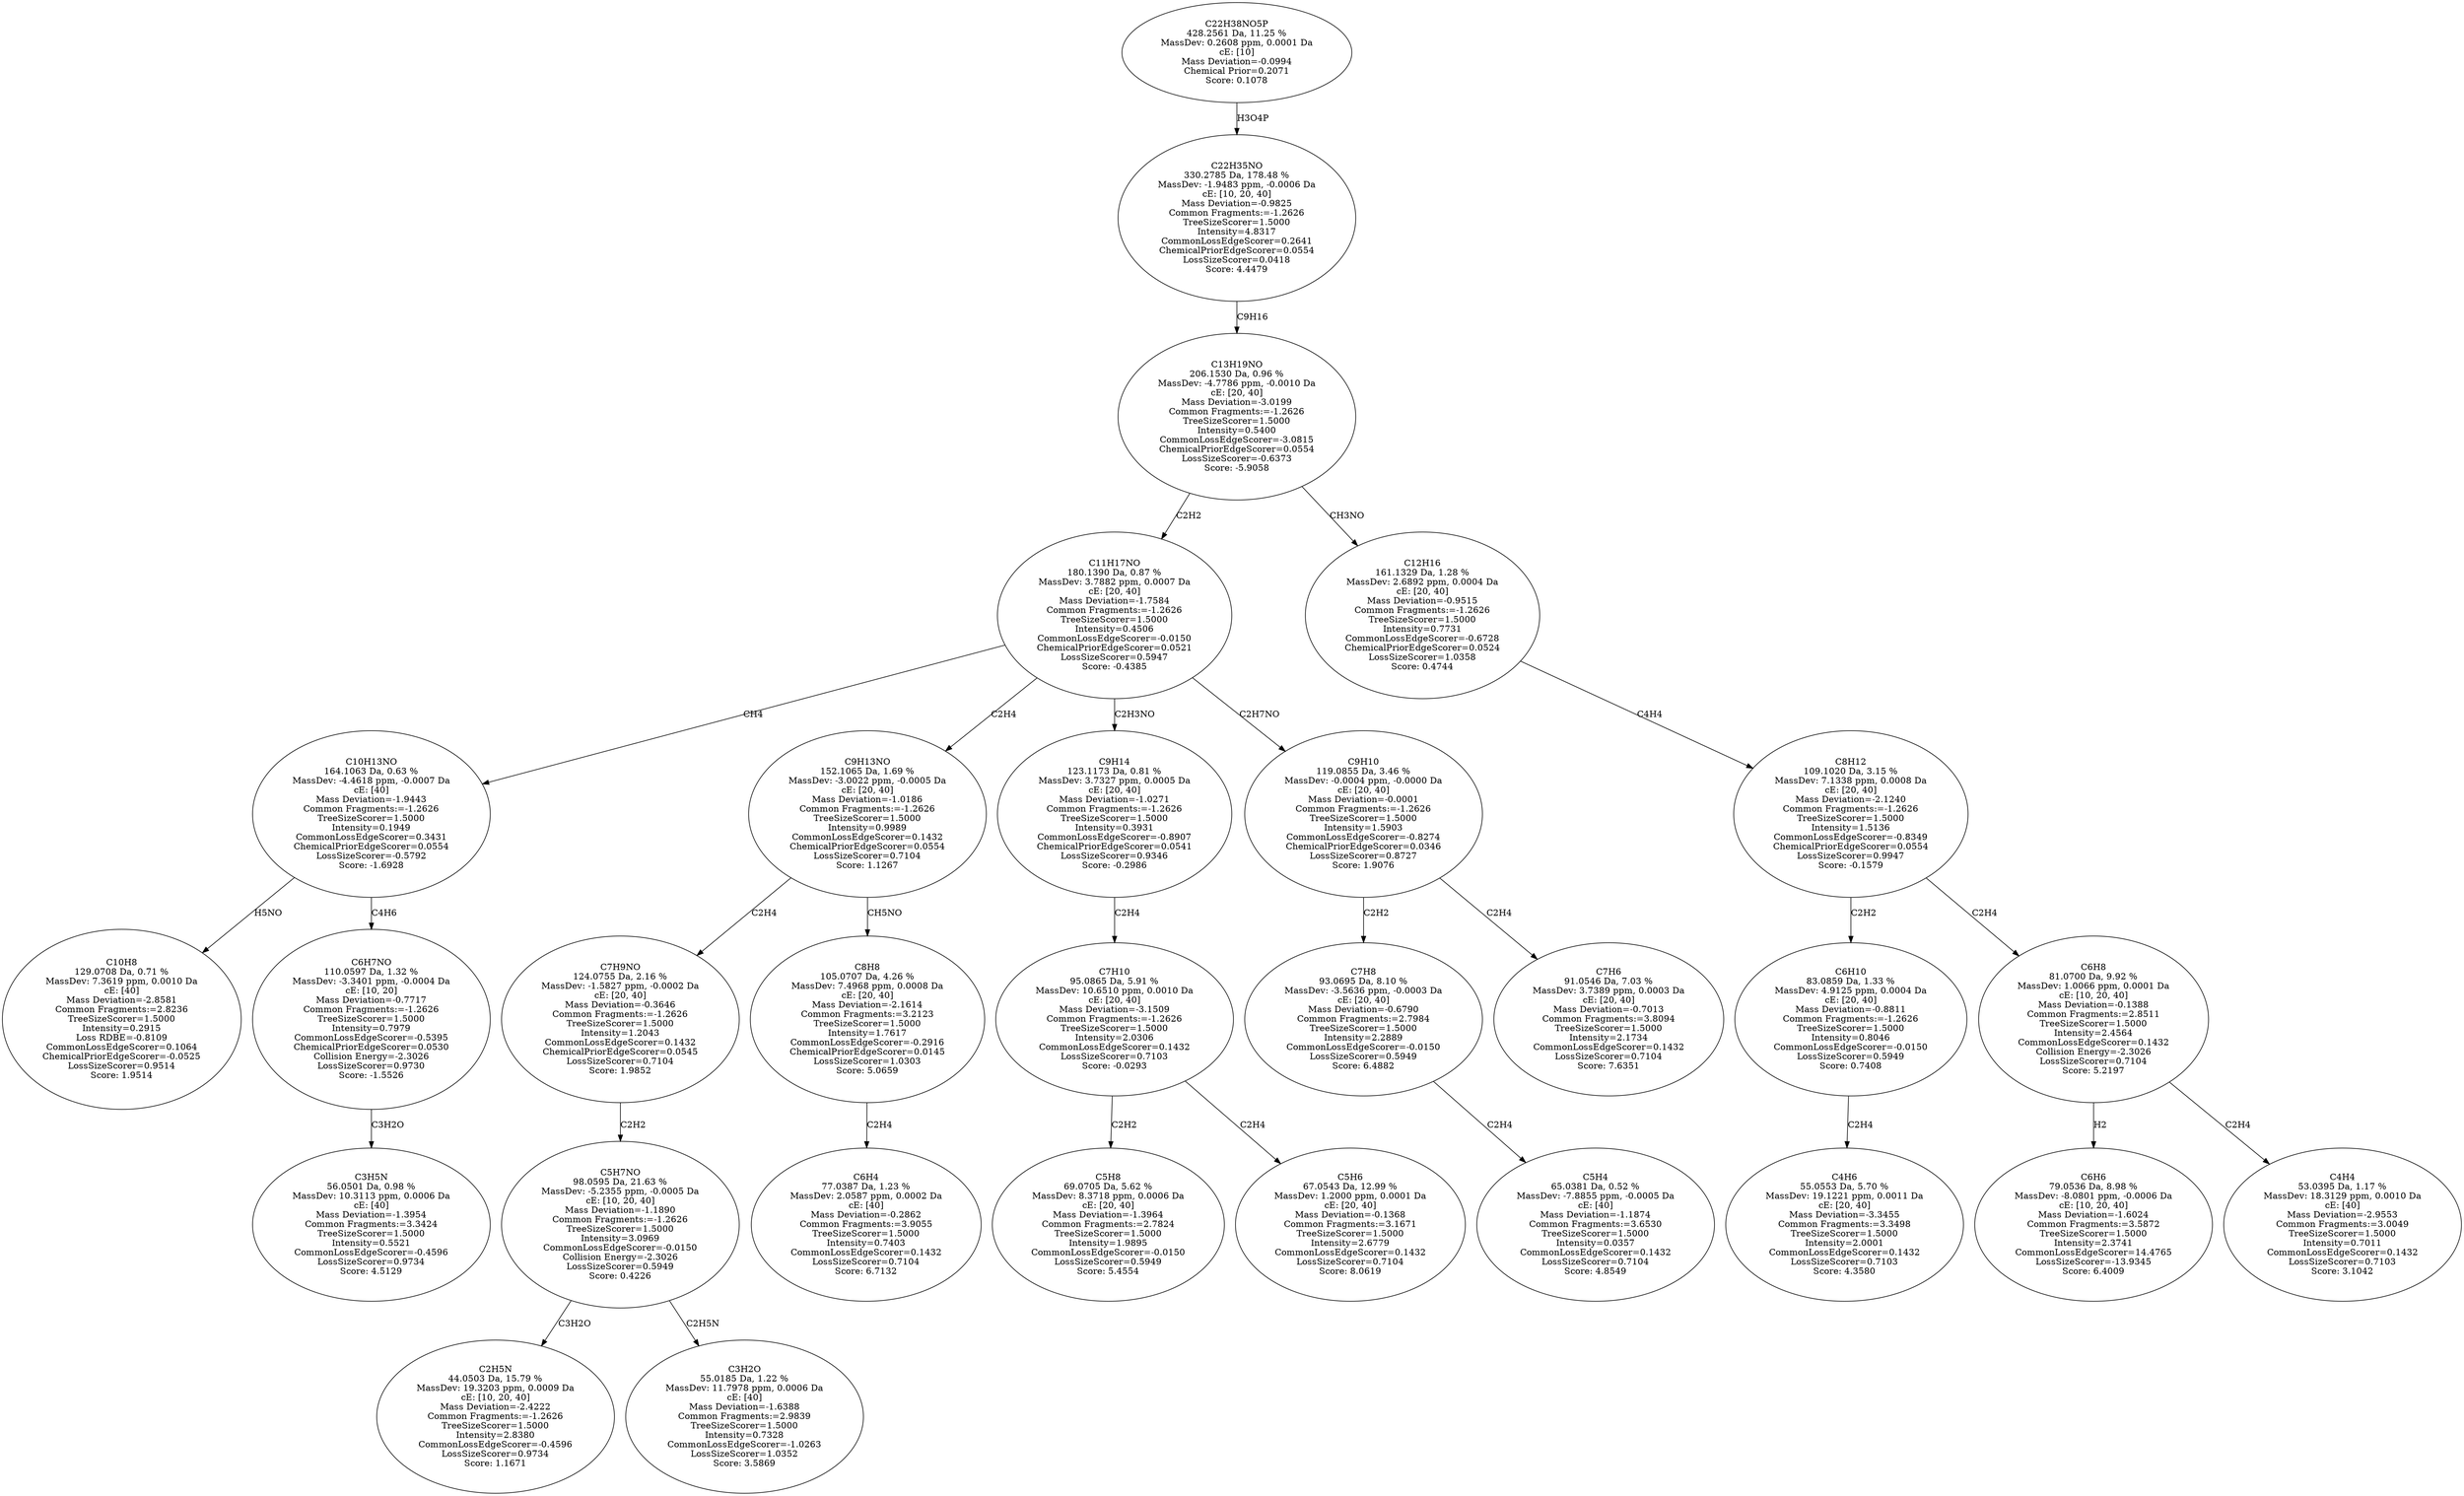 strict digraph {
v1 [label="C10H8\n129.0708 Da, 0.71 %\nMassDev: 7.3619 ppm, 0.0010 Da\ncE: [40]\nMass Deviation=-2.8581\nCommon Fragments:=2.8236\nTreeSizeScorer=1.5000\nIntensity=0.2915\nLoss RDBE=-0.8109\nCommonLossEdgeScorer=0.1064\nChemicalPriorEdgeScorer=-0.0525\nLossSizeScorer=0.9514\nScore: 1.9514"];
v2 [label="C3H5N\n56.0501 Da, 0.98 %\nMassDev: 10.3113 ppm, 0.0006 Da\ncE: [40]\nMass Deviation=-1.3954\nCommon Fragments:=3.3424\nTreeSizeScorer=1.5000\nIntensity=0.5521\nCommonLossEdgeScorer=-0.4596\nLossSizeScorer=0.9734\nScore: 4.5129"];
v3 [label="C6H7NO\n110.0597 Da, 1.32 %\nMassDev: -3.3401 ppm, -0.0004 Da\ncE: [10, 20]\nMass Deviation=-0.7717\nCommon Fragments:=-1.2626\nTreeSizeScorer=1.5000\nIntensity=0.7979\nCommonLossEdgeScorer=-0.5395\nChemicalPriorEdgeScorer=0.0530\nCollision Energy=-2.3026\nLossSizeScorer=0.9730\nScore: -1.5526"];
v4 [label="C10H13NO\n164.1063 Da, 0.63 %\nMassDev: -4.4618 ppm, -0.0007 Da\ncE: [40]\nMass Deviation=-1.9443\nCommon Fragments:=-1.2626\nTreeSizeScorer=1.5000\nIntensity=0.1949\nCommonLossEdgeScorer=0.3431\nChemicalPriorEdgeScorer=0.0554\nLossSizeScorer=-0.5792\nScore: -1.6928"];
v5 [label="C2H5N\n44.0503 Da, 15.79 %\nMassDev: 19.3203 ppm, 0.0009 Da\ncE: [10, 20, 40]\nMass Deviation=-2.4222\nCommon Fragments:=-1.2626\nTreeSizeScorer=1.5000\nIntensity=2.8380\nCommonLossEdgeScorer=-0.4596\nLossSizeScorer=0.9734\nScore: 1.1671"];
v6 [label="C3H2O\n55.0185 Da, 1.22 %\nMassDev: 11.7978 ppm, 0.0006 Da\ncE: [40]\nMass Deviation=-1.6388\nCommon Fragments:=2.9839\nTreeSizeScorer=1.5000\nIntensity=0.7328\nCommonLossEdgeScorer=-1.0263\nLossSizeScorer=1.0352\nScore: 3.5869"];
v7 [label="C5H7NO\n98.0595 Da, 21.63 %\nMassDev: -5.2355 ppm, -0.0005 Da\ncE: [10, 20, 40]\nMass Deviation=-1.1890\nCommon Fragments:=-1.2626\nTreeSizeScorer=1.5000\nIntensity=3.0969\nCommonLossEdgeScorer=-0.0150\nCollision Energy=-2.3026\nLossSizeScorer=0.5949\nScore: 0.4226"];
v8 [label="C7H9NO\n124.0755 Da, 2.16 %\nMassDev: -1.5827 ppm, -0.0002 Da\ncE: [20, 40]\nMass Deviation=-0.3646\nCommon Fragments:=-1.2626\nTreeSizeScorer=1.5000\nIntensity=1.2043\nCommonLossEdgeScorer=0.1432\nChemicalPriorEdgeScorer=0.0545\nLossSizeScorer=0.7104\nScore: 1.9852"];
v9 [label="C6H4\n77.0387 Da, 1.23 %\nMassDev: 2.0587 ppm, 0.0002 Da\ncE: [40]\nMass Deviation=-0.2862\nCommon Fragments:=3.9055\nTreeSizeScorer=1.5000\nIntensity=0.7403\nCommonLossEdgeScorer=0.1432\nLossSizeScorer=0.7104\nScore: 6.7132"];
v10 [label="C8H8\n105.0707 Da, 4.26 %\nMassDev: 7.4968 ppm, 0.0008 Da\ncE: [20, 40]\nMass Deviation=-2.1614\nCommon Fragments:=3.2123\nTreeSizeScorer=1.5000\nIntensity=1.7617\nCommonLossEdgeScorer=-0.2916\nChemicalPriorEdgeScorer=0.0145\nLossSizeScorer=1.0303\nScore: 5.0659"];
v11 [label="C9H13NO\n152.1065 Da, 1.69 %\nMassDev: -3.0022 ppm, -0.0005 Da\ncE: [20, 40]\nMass Deviation=-1.0186\nCommon Fragments:=-1.2626\nTreeSizeScorer=1.5000\nIntensity=0.9989\nCommonLossEdgeScorer=0.1432\nChemicalPriorEdgeScorer=0.0554\nLossSizeScorer=0.7104\nScore: 1.1267"];
v12 [label="C5H8\n69.0705 Da, 5.62 %\nMassDev: 8.3718 ppm, 0.0006 Da\ncE: [20, 40]\nMass Deviation=-1.3964\nCommon Fragments:=2.7824\nTreeSizeScorer=1.5000\nIntensity=1.9895\nCommonLossEdgeScorer=-0.0150\nLossSizeScorer=0.5949\nScore: 5.4554"];
v13 [label="C5H6\n67.0543 Da, 12.99 %\nMassDev: 1.2000 ppm, 0.0001 Da\ncE: [20, 40]\nMass Deviation=-0.1368\nCommon Fragments:=3.1671\nTreeSizeScorer=1.5000\nIntensity=2.6779\nCommonLossEdgeScorer=0.1432\nLossSizeScorer=0.7104\nScore: 8.0619"];
v14 [label="C7H10\n95.0865 Da, 5.91 %\nMassDev: 10.6510 ppm, 0.0010 Da\ncE: [20, 40]\nMass Deviation=-3.1509\nCommon Fragments:=-1.2626\nTreeSizeScorer=1.5000\nIntensity=2.0306\nCommonLossEdgeScorer=0.1432\nLossSizeScorer=0.7103\nScore: -0.0293"];
v15 [label="C9H14\n123.1173 Da, 0.81 %\nMassDev: 3.7327 ppm, 0.0005 Da\ncE: [20, 40]\nMass Deviation=-1.0271\nCommon Fragments:=-1.2626\nTreeSizeScorer=1.5000\nIntensity=0.3931\nCommonLossEdgeScorer=-0.8907\nChemicalPriorEdgeScorer=0.0541\nLossSizeScorer=0.9346\nScore: -0.2986"];
v16 [label="C5H4\n65.0381 Da, 0.52 %\nMassDev: -7.8855 ppm, -0.0005 Da\ncE: [40]\nMass Deviation=-1.1874\nCommon Fragments:=3.6530\nTreeSizeScorer=1.5000\nIntensity=0.0357\nCommonLossEdgeScorer=0.1432\nLossSizeScorer=0.7104\nScore: 4.8549"];
v17 [label="C7H8\n93.0695 Da, 8.10 %\nMassDev: -3.5636 ppm, -0.0003 Da\ncE: [20, 40]\nMass Deviation=-0.6790\nCommon Fragments:=2.7984\nTreeSizeScorer=1.5000\nIntensity=2.2889\nCommonLossEdgeScorer=-0.0150\nLossSizeScorer=0.5949\nScore: 6.4882"];
v18 [label="C7H6\n91.0546 Da, 7.03 %\nMassDev: 3.7389 ppm, 0.0003 Da\ncE: [20, 40]\nMass Deviation=-0.7013\nCommon Fragments:=3.8094\nTreeSizeScorer=1.5000\nIntensity=2.1734\nCommonLossEdgeScorer=0.1432\nLossSizeScorer=0.7104\nScore: 7.6351"];
v19 [label="C9H10\n119.0855 Da, 3.46 %\nMassDev: -0.0004 ppm, -0.0000 Da\ncE: [20, 40]\nMass Deviation=-0.0001\nCommon Fragments:=-1.2626\nTreeSizeScorer=1.5000\nIntensity=1.5903\nCommonLossEdgeScorer=-0.8274\nChemicalPriorEdgeScorer=0.0346\nLossSizeScorer=0.8727\nScore: 1.9076"];
v20 [label="C11H17NO\n180.1390 Da, 0.87 %\nMassDev: 3.7882 ppm, 0.0007 Da\ncE: [20, 40]\nMass Deviation=-1.7584\nCommon Fragments:=-1.2626\nTreeSizeScorer=1.5000\nIntensity=0.4506\nCommonLossEdgeScorer=-0.0150\nChemicalPriorEdgeScorer=0.0521\nLossSizeScorer=0.5947\nScore: -0.4385"];
v21 [label="C4H6\n55.0553 Da, 5.70 %\nMassDev: 19.1221 ppm, 0.0011 Da\ncE: [20, 40]\nMass Deviation=-3.3455\nCommon Fragments:=3.3498\nTreeSizeScorer=1.5000\nIntensity=2.0001\nCommonLossEdgeScorer=0.1432\nLossSizeScorer=0.7103\nScore: 4.3580"];
v22 [label="C6H10\n83.0859 Da, 1.33 %\nMassDev: 4.9125 ppm, 0.0004 Da\ncE: [20, 40]\nMass Deviation=-0.8811\nCommon Fragments:=-1.2626\nTreeSizeScorer=1.5000\nIntensity=0.8046\nCommonLossEdgeScorer=-0.0150\nLossSizeScorer=0.5949\nScore: 0.7408"];
v23 [label="C6H6\n79.0536 Da, 8.98 %\nMassDev: -8.0801 ppm, -0.0006 Da\ncE: [10, 20, 40]\nMass Deviation=-1.6024\nCommon Fragments:=3.5872\nTreeSizeScorer=1.5000\nIntensity=2.3741\nCommonLossEdgeScorer=14.4765\nLossSizeScorer=-13.9345\nScore: 6.4009"];
v24 [label="C4H4\n53.0395 Da, 1.17 %\nMassDev: 18.3129 ppm, 0.0010 Da\ncE: [40]\nMass Deviation=-2.9553\nCommon Fragments:=3.0049\nTreeSizeScorer=1.5000\nIntensity=0.7011\nCommonLossEdgeScorer=0.1432\nLossSizeScorer=0.7103\nScore: 3.1042"];
v25 [label="C6H8\n81.0700 Da, 9.92 %\nMassDev: 1.0066 ppm, 0.0001 Da\ncE: [10, 20, 40]\nMass Deviation=-0.1388\nCommon Fragments:=2.8511\nTreeSizeScorer=1.5000\nIntensity=2.4564\nCommonLossEdgeScorer=0.1432\nCollision Energy=-2.3026\nLossSizeScorer=0.7104\nScore: 5.2197"];
v26 [label="C8H12\n109.1020 Da, 3.15 %\nMassDev: 7.1338 ppm, 0.0008 Da\ncE: [20, 40]\nMass Deviation=-2.1240\nCommon Fragments:=-1.2626\nTreeSizeScorer=1.5000\nIntensity=1.5136\nCommonLossEdgeScorer=-0.8349\nChemicalPriorEdgeScorer=0.0554\nLossSizeScorer=0.9947\nScore: -0.1579"];
v27 [label="C12H16\n161.1329 Da, 1.28 %\nMassDev: 2.6892 ppm, 0.0004 Da\ncE: [20, 40]\nMass Deviation=-0.9515\nCommon Fragments:=-1.2626\nTreeSizeScorer=1.5000\nIntensity=0.7731\nCommonLossEdgeScorer=-0.6728\nChemicalPriorEdgeScorer=0.0524\nLossSizeScorer=1.0358\nScore: 0.4744"];
v28 [label="C13H19NO\n206.1530 Da, 0.96 %\nMassDev: -4.7786 ppm, -0.0010 Da\ncE: [20, 40]\nMass Deviation=-3.0199\nCommon Fragments:=-1.2626\nTreeSizeScorer=1.5000\nIntensity=0.5400\nCommonLossEdgeScorer=-3.0815\nChemicalPriorEdgeScorer=0.0554\nLossSizeScorer=-0.6373\nScore: -5.9058"];
v29 [label="C22H35NO\n330.2785 Da, 178.48 %\nMassDev: -1.9483 ppm, -0.0006 Da\ncE: [10, 20, 40]\nMass Deviation=-0.9825\nCommon Fragments:=-1.2626\nTreeSizeScorer=1.5000\nIntensity=4.8317\nCommonLossEdgeScorer=0.2641\nChemicalPriorEdgeScorer=0.0554\nLossSizeScorer=0.0418\nScore: 4.4479"];
v30 [label="C22H38NO5P\n428.2561 Da, 11.25 %\nMassDev: 0.2608 ppm, 0.0001 Da\ncE: [10]\nMass Deviation=-0.0994\nChemical Prior=0.2071\nScore: 0.1078"];
v4 -> v1 [label="H5NO"];
v3 -> v2 [label="C3H2O"];
v4 -> v3 [label="C4H6"];
v20 -> v4 [label="CH4"];
v7 -> v5 [label="C3H2O"];
v7 -> v6 [label="C2H5N"];
v8 -> v7 [label="C2H2"];
v11 -> v8 [label="C2H4"];
v10 -> v9 [label="C2H4"];
v11 -> v10 [label="CH5NO"];
v20 -> v11 [label="C2H4"];
v14 -> v12 [label="C2H2"];
v14 -> v13 [label="C2H4"];
v15 -> v14 [label="C2H4"];
v20 -> v15 [label="C2H3NO"];
v17 -> v16 [label="C2H4"];
v19 -> v17 [label="C2H2"];
v19 -> v18 [label="C2H4"];
v20 -> v19 [label="C2H7NO"];
v28 -> v20 [label="C2H2"];
v22 -> v21 [label="C2H4"];
v26 -> v22 [label="C2H2"];
v25 -> v23 [label="H2"];
v25 -> v24 [label="C2H4"];
v26 -> v25 [label="C2H4"];
v27 -> v26 [label="C4H4"];
v28 -> v27 [label="CH3NO"];
v29 -> v28 [label="C9H16"];
v30 -> v29 [label="H3O4P"];
}